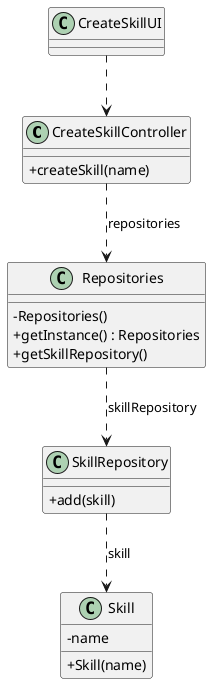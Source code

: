 @startuml
skinparam classAttributeIconSize 0

class CreateSkillController {
    +createSkill(name)
}


class CreateSkillUI {

}

class Skill
{
    - name
    + Skill(name)
}
class Repositories {
    - Repositories()
    + getInstance() : Repositories
    + getSkillRepository()
}

class SkillRepository {
   + add(skill)
}
CreateSkillUI ..> CreateSkillController
CreateSkillController ..> Repositories : repositories

Repositories ..> SkillRepository : skillRepository
SkillRepository ..> Skill : skill

@enduml